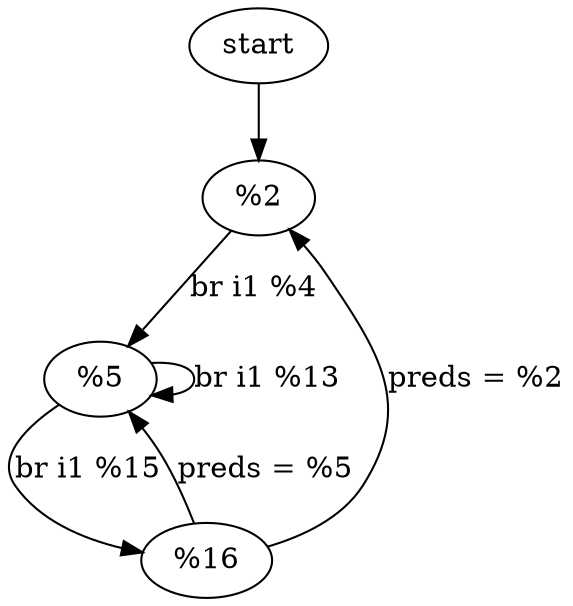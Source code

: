 digraph CFG {
    // Nodes
    start [label="start"];
    block2 [label="%2"];
    block5 [label="%5"];
    block16 [label="%16"];

    // Edges
    start -> block2;
    block2 -> block5 [label="br i1 %4"];
    block5 -> block16 [label="br i1 %15"];
    block5 -> block5 [label="br i1 %13"];
    block16 -> block5 [label="preds = %5"];
    block16 -> block2 [label="preds = %2"];
}
